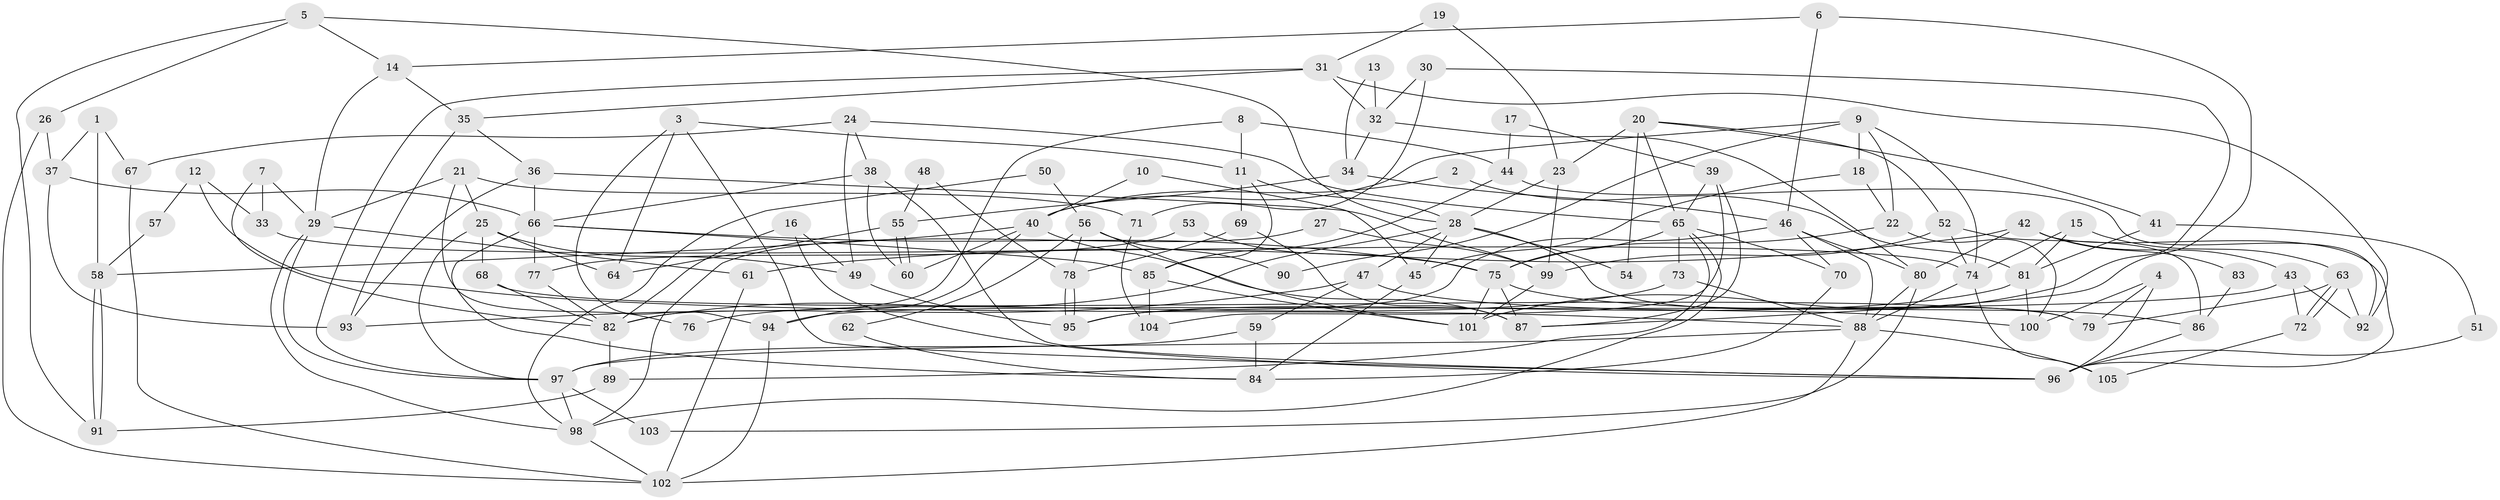 // coarse degree distribution, {4: 0.23809523809523808, 2: 0.12698412698412698, 15: 0.015873015873015872, 3: 0.20634920634920634, 6: 0.1111111111111111, 8: 0.07936507936507936, 5: 0.09523809523809523, 12: 0.031746031746031744, 7: 0.047619047619047616, 9: 0.031746031746031744, 11: 0.015873015873015872}
// Generated by graph-tools (version 1.1) at 2025/18/03/04/25 18:18:50]
// undirected, 105 vertices, 210 edges
graph export_dot {
graph [start="1"]
  node [color=gray90,style=filled];
  1;
  2;
  3;
  4;
  5;
  6;
  7;
  8;
  9;
  10;
  11;
  12;
  13;
  14;
  15;
  16;
  17;
  18;
  19;
  20;
  21;
  22;
  23;
  24;
  25;
  26;
  27;
  28;
  29;
  30;
  31;
  32;
  33;
  34;
  35;
  36;
  37;
  38;
  39;
  40;
  41;
  42;
  43;
  44;
  45;
  46;
  47;
  48;
  49;
  50;
  51;
  52;
  53;
  54;
  55;
  56;
  57;
  58;
  59;
  60;
  61;
  62;
  63;
  64;
  65;
  66;
  67;
  68;
  69;
  70;
  71;
  72;
  73;
  74;
  75;
  76;
  77;
  78;
  79;
  80;
  81;
  82;
  83;
  84;
  85;
  86;
  87;
  88;
  89;
  90;
  91;
  92;
  93;
  94;
  95;
  96;
  97;
  98;
  99;
  100;
  101;
  102;
  103;
  104;
  105;
  1 -- 67;
  1 -- 58;
  1 -- 37;
  2 -- 81;
  2 -- 40;
  3 -- 96;
  3 -- 11;
  3 -- 64;
  3 -- 94;
  4 -- 100;
  4 -- 79;
  4 -- 96;
  5 -- 28;
  5 -- 26;
  5 -- 14;
  5 -- 91;
  6 -- 14;
  6 -- 46;
  6 -- 87;
  7 -- 82;
  7 -- 29;
  7 -- 33;
  8 -- 11;
  8 -- 44;
  8 -- 82;
  9 -- 22;
  9 -- 18;
  9 -- 40;
  9 -- 74;
  9 -- 90;
  10 -- 45;
  10 -- 40;
  11 -- 85;
  11 -- 28;
  11 -- 69;
  12 -- 33;
  12 -- 88;
  12 -- 57;
  13 -- 32;
  13 -- 34;
  14 -- 29;
  14 -- 35;
  15 -- 63;
  15 -- 74;
  15 -- 81;
  16 -- 82;
  16 -- 96;
  16 -- 49;
  17 -- 39;
  17 -- 44;
  18 -- 45;
  18 -- 22;
  19 -- 23;
  19 -- 31;
  20 -- 52;
  20 -- 65;
  20 -- 23;
  20 -- 41;
  20 -- 54;
  21 -- 29;
  21 -- 25;
  21 -- 71;
  21 -- 76;
  22 -- 75;
  22 -- 100;
  23 -- 99;
  23 -- 28;
  24 -- 49;
  24 -- 65;
  24 -- 38;
  24 -- 67;
  25 -- 97;
  25 -- 49;
  25 -- 64;
  25 -- 68;
  26 -- 102;
  26 -- 37;
  27 -- 98;
  27 -- 99;
  28 -- 82;
  28 -- 45;
  28 -- 47;
  28 -- 54;
  28 -- 79;
  29 -- 98;
  29 -- 61;
  29 -- 97;
  30 -- 71;
  30 -- 32;
  30 -- 101;
  31 -- 35;
  31 -- 97;
  31 -- 32;
  31 -- 92;
  32 -- 34;
  32 -- 80;
  33 -- 74;
  34 -- 55;
  34 -- 46;
  35 -- 93;
  35 -- 36;
  36 -- 99;
  36 -- 66;
  36 -- 93;
  37 -- 66;
  37 -- 93;
  38 -- 66;
  38 -- 60;
  38 -- 96;
  39 -- 65;
  39 -- 87;
  39 -- 104;
  40 -- 60;
  40 -- 58;
  40 -- 87;
  40 -- 94;
  41 -- 81;
  41 -- 51;
  42 -- 96;
  42 -- 43;
  42 -- 61;
  42 -- 80;
  42 -- 83;
  43 -- 92;
  43 -- 94;
  43 -- 72;
  44 -- 85;
  44 -- 92;
  45 -- 84;
  46 -- 80;
  46 -- 88;
  46 -- 70;
  46 -- 95;
  47 -- 93;
  47 -- 59;
  47 -- 100;
  48 -- 55;
  48 -- 78;
  49 -- 95;
  50 -- 56;
  50 -- 98;
  51 -- 96;
  52 -- 74;
  52 -- 86;
  52 -- 99;
  53 -- 77;
  53 -- 75;
  55 -- 64;
  55 -- 60;
  55 -- 60;
  56 -- 78;
  56 -- 101;
  56 -- 62;
  56 -- 90;
  57 -- 58;
  58 -- 91;
  58 -- 91;
  59 -- 97;
  59 -- 84;
  61 -- 102;
  62 -- 84;
  63 -- 79;
  63 -- 72;
  63 -- 72;
  63 -- 92;
  65 -- 98;
  65 -- 70;
  65 -- 73;
  65 -- 75;
  65 -- 89;
  66 -- 75;
  66 -- 77;
  66 -- 84;
  66 -- 85;
  67 -- 102;
  68 -- 82;
  68 -- 79;
  69 -- 87;
  69 -- 78;
  70 -- 84;
  71 -- 104;
  72 -- 105;
  73 -- 88;
  73 -- 76;
  74 -- 105;
  74 -- 88;
  75 -- 87;
  75 -- 86;
  75 -- 101;
  77 -- 82;
  78 -- 95;
  78 -- 95;
  80 -- 88;
  80 -- 103;
  81 -- 95;
  81 -- 100;
  82 -- 89;
  83 -- 86;
  85 -- 101;
  85 -- 104;
  86 -- 96;
  88 -- 97;
  88 -- 102;
  88 -- 105;
  89 -- 91;
  94 -- 102;
  97 -- 98;
  97 -- 103;
  98 -- 102;
  99 -- 101;
}
